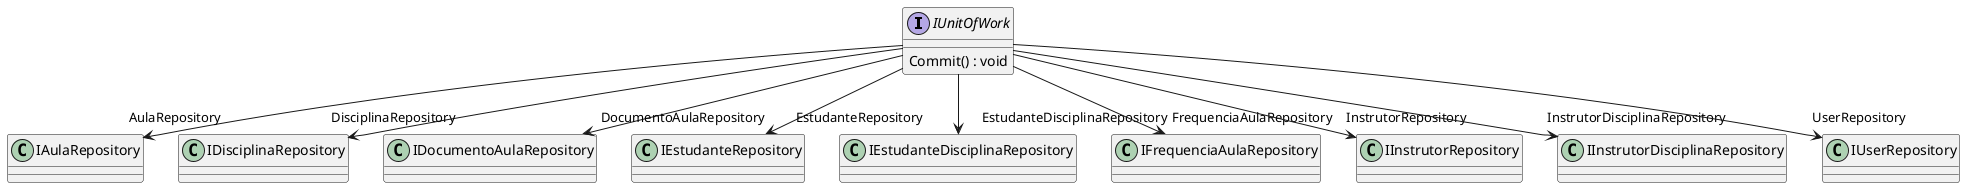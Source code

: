@startuml
interface IUnitOfWork {
    Commit() : void
}
IUnitOfWork --> "AulaRepository" IAulaRepository
IUnitOfWork --> "DisciplinaRepository" IDisciplinaRepository
IUnitOfWork --> "DocumentoAulaRepository" IDocumentoAulaRepository
IUnitOfWork --> "EstudanteRepository" IEstudanteRepository
IUnitOfWork --> "EstudanteDisciplinaRepository" IEstudanteDisciplinaRepository
IUnitOfWork --> "FrequenciaAulaRepository" IFrequenciaAulaRepository
IUnitOfWork --> "InstrutorRepository" IInstrutorRepository
IUnitOfWork --> "InstrutorDisciplinaRepository" IInstrutorDisciplinaRepository
IUnitOfWork --> "UserRepository" IUserRepository
@enduml

